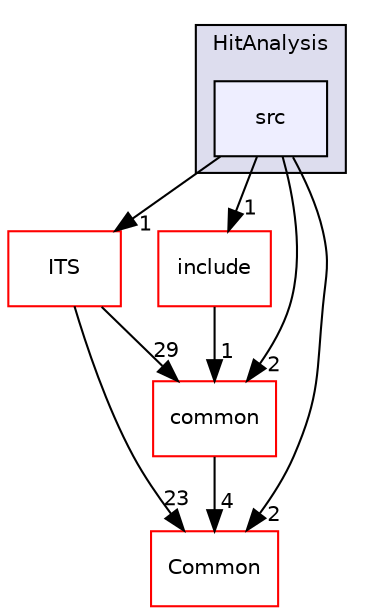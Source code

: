 digraph "/home/travis/build/AliceO2Group/AliceO2/Detectors/ITSMFT/test/HitAnalysis/src" {
  bgcolor=transparent;
  compound=true
  node [ fontsize="10", fontname="Helvetica"];
  edge [ labelfontsize="10", labelfontname="Helvetica"];
  subgraph clusterdir_04efe6227c275c48803e66c564837fd2 {
    graph [ bgcolor="#ddddee", pencolor="black", label="HitAnalysis" fontname="Helvetica", fontsize="10", URL="dir_04efe6227c275c48803e66c564837fd2.html"]
  dir_e93ffad32d055a35a54cbd1488e94878 [shape=box, label="src", style="filled", fillcolor="#eeeeff", pencolor="black", URL="dir_e93ffad32d055a35a54cbd1488e94878.html"];
  }
  dir_871aad07cbf94d6cd423c3d8d5bdf4e9 [shape=box label="ITS" color="red" URL="dir_871aad07cbf94d6cd423c3d8d5bdf4e9.html"];
  dir_4ab6b4cc6a7edbff49100e9123df213f [shape=box label="Common" color="red" URL="dir_4ab6b4cc6a7edbff49100e9123df213f.html"];
  dir_f56d42fd1d5597c5f10899e2242a3670 [shape=box label="include" color="red" URL="dir_f56d42fd1d5597c5f10899e2242a3670.html"];
  dir_85bf31a2e8d306e7598ffcb73f8df6bf [shape=box label="common" color="red" URL="dir_85bf31a2e8d306e7598ffcb73f8df6bf.html"];
  dir_871aad07cbf94d6cd423c3d8d5bdf4e9->dir_4ab6b4cc6a7edbff49100e9123df213f [headlabel="23", labeldistance=1.5 headhref="dir_000030_000016.html"];
  dir_871aad07cbf94d6cd423c3d8d5bdf4e9->dir_85bf31a2e8d306e7598ffcb73f8df6bf [headlabel="29", labeldistance=1.5 headhref="dir_000030_000222.html"];
  dir_f56d42fd1d5597c5f10899e2242a3670->dir_85bf31a2e8d306e7598ffcb73f8df6bf [headlabel="1", labeldistance=1.5 headhref="dir_000304_000222.html"];
  dir_85bf31a2e8d306e7598ffcb73f8df6bf->dir_4ab6b4cc6a7edbff49100e9123df213f [headlabel="4", labeldistance=1.5 headhref="dir_000222_000016.html"];
  dir_e93ffad32d055a35a54cbd1488e94878->dir_871aad07cbf94d6cd423c3d8d5bdf4e9 [headlabel="1", labeldistance=1.5 headhref="dir_000306_000030.html"];
  dir_e93ffad32d055a35a54cbd1488e94878->dir_4ab6b4cc6a7edbff49100e9123df213f [headlabel="2", labeldistance=1.5 headhref="dir_000306_000016.html"];
  dir_e93ffad32d055a35a54cbd1488e94878->dir_f56d42fd1d5597c5f10899e2242a3670 [headlabel="1", labeldistance=1.5 headhref="dir_000306_000304.html"];
  dir_e93ffad32d055a35a54cbd1488e94878->dir_85bf31a2e8d306e7598ffcb73f8df6bf [headlabel="2", labeldistance=1.5 headhref="dir_000306_000222.html"];
}
